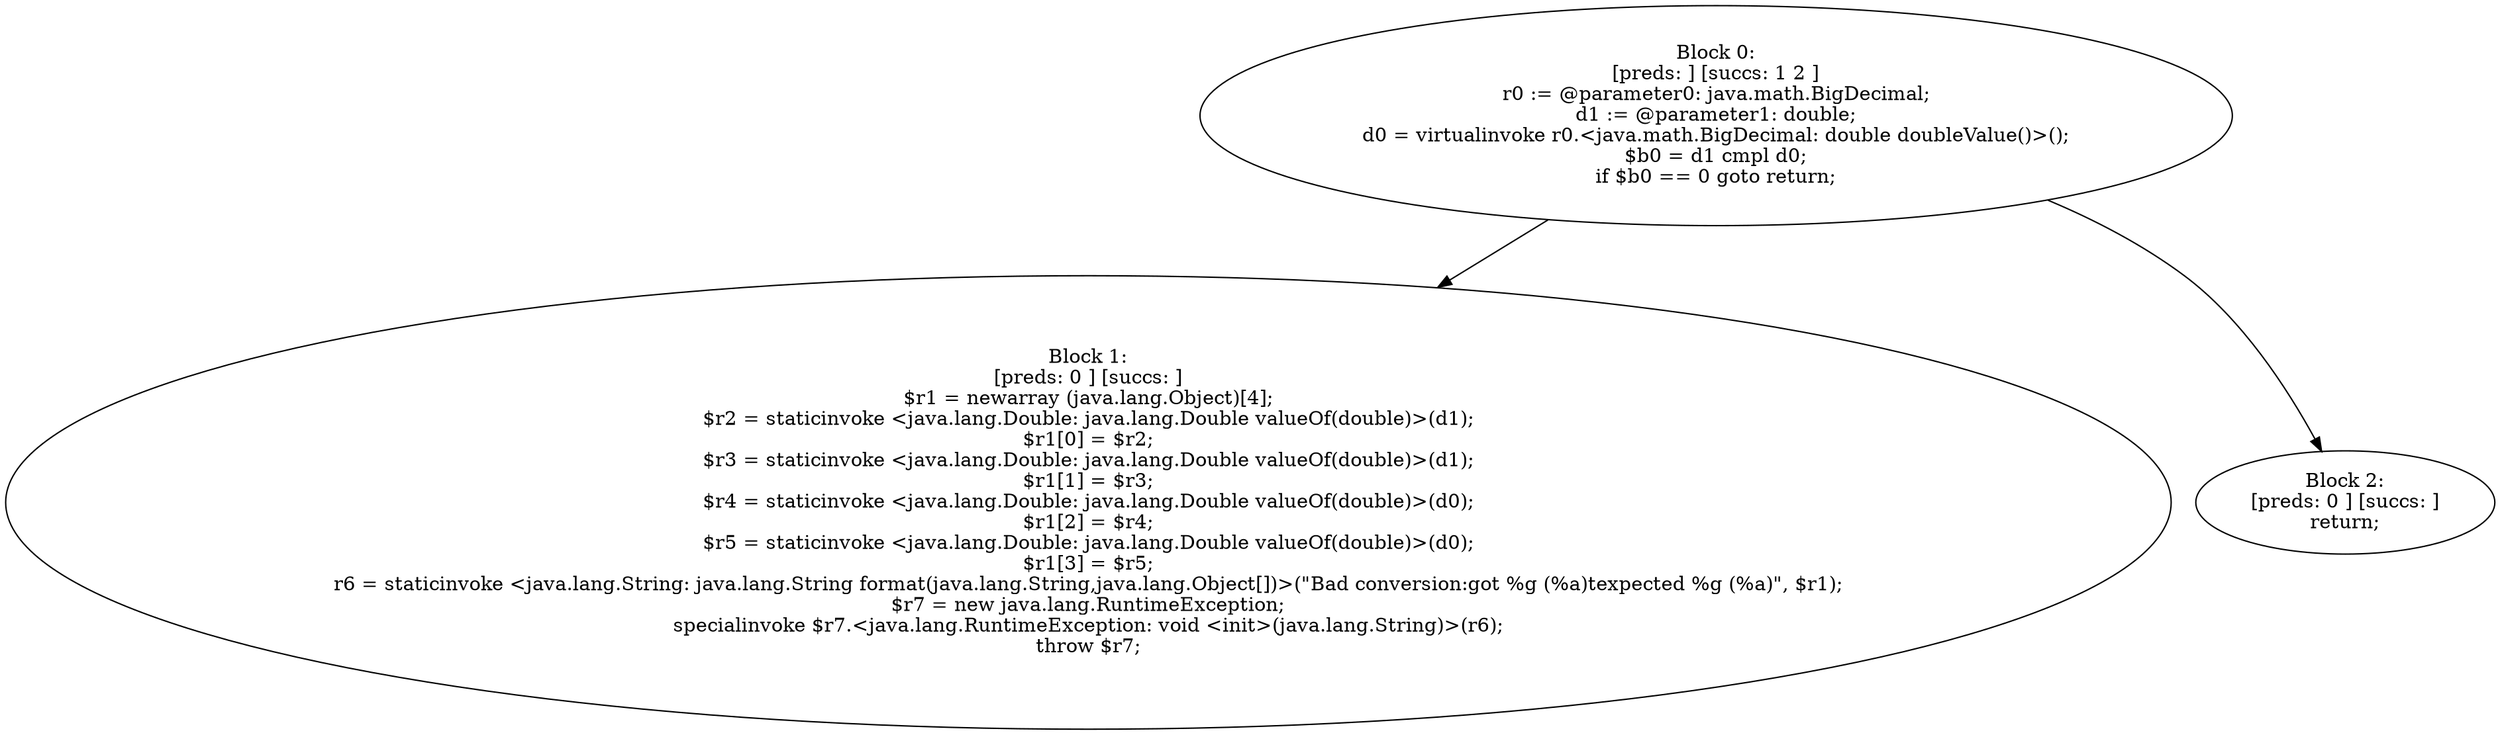 digraph "unitGraph" {
    "Block 0:
[preds: ] [succs: 1 2 ]
r0 := @parameter0: java.math.BigDecimal;
d1 := @parameter1: double;
d0 = virtualinvoke r0.<java.math.BigDecimal: double doubleValue()>();
$b0 = d1 cmpl d0;
if $b0 == 0 goto return;
"
    "Block 1:
[preds: 0 ] [succs: ]
$r1 = newarray (java.lang.Object)[4];
$r2 = staticinvoke <java.lang.Double: java.lang.Double valueOf(double)>(d1);
$r1[0] = $r2;
$r3 = staticinvoke <java.lang.Double: java.lang.Double valueOf(double)>(d1);
$r1[1] = $r3;
$r4 = staticinvoke <java.lang.Double: java.lang.Double valueOf(double)>(d0);
$r1[2] = $r4;
$r5 = staticinvoke <java.lang.Double: java.lang.Double valueOf(double)>(d0);
$r1[3] = $r5;
r6 = staticinvoke <java.lang.String: java.lang.String format(java.lang.String,java.lang.Object[])>(\"Bad conversion:got %g (%a)\texpected %g (%a)\", $r1);
$r7 = new java.lang.RuntimeException;
specialinvoke $r7.<java.lang.RuntimeException: void <init>(java.lang.String)>(r6);
throw $r7;
"
    "Block 2:
[preds: 0 ] [succs: ]
return;
"
    "Block 0:
[preds: ] [succs: 1 2 ]
r0 := @parameter0: java.math.BigDecimal;
d1 := @parameter1: double;
d0 = virtualinvoke r0.<java.math.BigDecimal: double doubleValue()>();
$b0 = d1 cmpl d0;
if $b0 == 0 goto return;
"->"Block 1:
[preds: 0 ] [succs: ]
$r1 = newarray (java.lang.Object)[4];
$r2 = staticinvoke <java.lang.Double: java.lang.Double valueOf(double)>(d1);
$r1[0] = $r2;
$r3 = staticinvoke <java.lang.Double: java.lang.Double valueOf(double)>(d1);
$r1[1] = $r3;
$r4 = staticinvoke <java.lang.Double: java.lang.Double valueOf(double)>(d0);
$r1[2] = $r4;
$r5 = staticinvoke <java.lang.Double: java.lang.Double valueOf(double)>(d0);
$r1[3] = $r5;
r6 = staticinvoke <java.lang.String: java.lang.String format(java.lang.String,java.lang.Object[])>(\"Bad conversion:got %g (%a)\texpected %g (%a)\", $r1);
$r7 = new java.lang.RuntimeException;
specialinvoke $r7.<java.lang.RuntimeException: void <init>(java.lang.String)>(r6);
throw $r7;
";
    "Block 0:
[preds: ] [succs: 1 2 ]
r0 := @parameter0: java.math.BigDecimal;
d1 := @parameter1: double;
d0 = virtualinvoke r0.<java.math.BigDecimal: double doubleValue()>();
$b0 = d1 cmpl d0;
if $b0 == 0 goto return;
"->"Block 2:
[preds: 0 ] [succs: ]
return;
";
}
